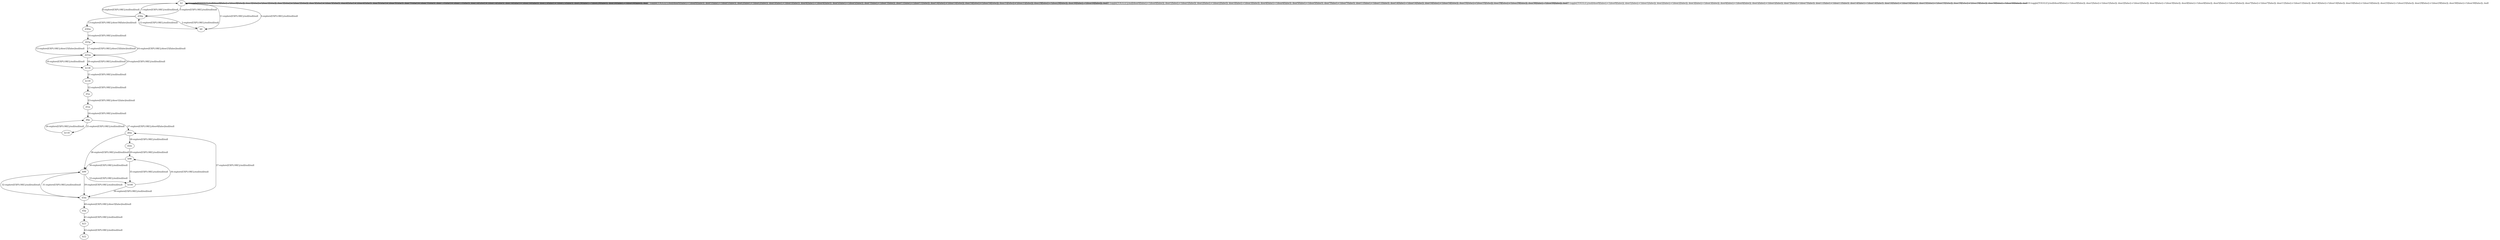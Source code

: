 # Total number of goals covered by this test: 2
# b23 --> b22
# d3p --> b23

digraph g {
"b1" -> "d30p" [label = "1-explore[EXPLORE];/null/null/null"];
"d30p" -> "b0" [label = "2-explore[EXPLORE];/null/null/null"];
"b0" -> "b1" [label = "3-explore[EXPLORE];/null/null/null"];
"b1" -> "b1" [label = "4-toggle[TOGGLE];/null/door0[false]:=!(door0[false]); door1[false]:=!(door1[false]); door2[false]:=!(door2[false]); door3[false]:=!(door3[false]); door4[false]:=!(door4[false]); door5[false]:=!(door5[false]); door7[false]:=!(door7[false]); door11[false]:=!(door11[false]); door14[false]:=!(door14[false]); door16[false]:=!(door16[false]); door25[false]:=!(door25[false]); door29[false]:=!(door29[false]); door30[false]:=!(door30[false]); /null"];
"b1" -> "d30p" [label = "5-explore[EXPLORE];/null/null/null"];
"d30p" -> "b1" [label = "6-explore[EXPLORE];/null/null/null"];
"b1" -> "b1" [label = "7-toggle[TOGGLE];/null/door0[false]:=!(door0[false]); door1[false]:=!(door1[false]); door2[false]:=!(door2[false]); door3[false]:=!(door3[false]); door4[false]:=!(door4[false]); door5[false]:=!(door5[false]); door7[false]:=!(door7[false]); door11[false]:=!(door11[false]); door14[false]:=!(door14[false]); door16[false]:=!(door16[false]); door25[false]:=!(door25[false]); door29[false]:=!(door29[false]); door30[false]:=!(door30[false]); /null"];
"b1" -> "b1" [label = "8-toggle[TOGGLE];/null/door0[false]:=!(door0[false]); door1[false]:=!(door1[false]); door2[false]:=!(door2[false]); door3[false]:=!(door3[false]); door4[false]:=!(door4[false]); door5[false]:=!(door5[false]); door7[false]:=!(door7[false]); door11[false]:=!(door11[false]); door14[false]:=!(door14[false]); door16[false]:=!(door16[false]); door25[false]:=!(door25[false]); door29[false]:=!(door29[false]); door30[false]:=!(door30[false]); /null"];
"b1" -> "b1" [label = "9-toggle[TOGGLE];/null/door0[false]:=!(door0[false]); door1[false]:=!(door1[false]); door2[false]:=!(door2[false]); door3[false]:=!(door3[false]); door4[false]:=!(door4[false]); door5[false]:=!(door5[false]); door7[false]:=!(door7[false]); door11[false]:=!(door11[false]); door14[false]:=!(door14[false]); door16[false]:=!(door16[false]); door25[false]:=!(door25[false]); door29[false]:=!(door29[false]); door30[false]:=!(door30[false]); /null"];
"b1" -> "b1" [label = "10-toggle[TOGGLE];/null/door0[false]:=!(door0[false]); door1[false]:=!(door1[false]); door2[false]:=!(door2[false]); door3[false]:=!(door3[false]); door4[false]:=!(door4[false]); door5[false]:=!(door5[false]); door7[false]:=!(door7[false]); door11[false]:=!(door11[false]); door14[false]:=!(door14[false]); door16[false]:=!(door16[false]); door25[false]:=!(door25[false]); door29[false]:=!(door29[false]); door30[false]:=!(door30[false]); /null"];
"b1" -> "b0" [label = "11-explore[EXPLORE];/null/null/null"];
"b0" -> "d30p" [label = "12-explore[EXPLORE];/null/null/null"];
"d30p" -> "d30m" [label = "13-explore[EXPLORE];/door30[false]/null/null"];
"d30m" -> "d25p" [label = "14-explore[EXPLORE];/null/null/null"];
"d25p" -> "d25m" [label = "15-explore[EXPLORE];/door25[false]/null/null"];
"d25m" -> "d25p" [label = "16-explore[EXPLORE];/door25[false]/null/null"];
"d25p" -> "d25m" [label = "17-explore[EXPLORE];/door25[false]/null/null"];
"d25m" -> "b138" [label = "18-explore[EXPLORE];/null/null/null"];
"b138" -> "d25m" [label = "19-explore[EXPLORE];/null/null/null"];
"d25m" -> "b138" [label = "20-explore[EXPLORE];/null/null/null"];
"b138" -> "b139" [label = "21-explore[EXPLORE];/null/null/null"];
"b139" -> "d1p" [label = "22-explore[EXPLORE];/null/null/null"];
"d1p" -> "d1m" [label = "23-explore[EXPLORE];/door1[false]/null/null"];
"d1m" -> "d0p" [label = "24-explore[EXPLORE];/null/null/null"];
"d0p" -> "b118" [label = "25-explore[EXPLORE];/null/null/null"];
"b118" -> "d0p" [label = "26-explore[EXPLORE];/null/null/null"];
"d0p" -> "d0m" [label = "27-explore[EXPLORE];/door0[false]/null/null"];
"d0m" -> "d2m" [label = "28-explore[EXPLORE];/null/null/null"];
"d2m" -> "b98" [label = "29-explore[EXPLORE];/null/null/null"];
"b98" -> "b99" [label = "30-explore[EXPLORE];/null/null/null"];
"b99" -> "d3m" [label = "31-explore[EXPLORE];/null/null/null"];
"d3m" -> "b99" [label = "32-explore[EXPLORE];/null/null/null"];
"b99" -> "b100" [label = "33-explore[EXPLORE];/null/null/null"];
"b100" -> "b98" [label = "34-explore[EXPLORE];/null/null/null"];
"b98" -> "b100" [label = "35-explore[EXPLORE];/null/null/null"];
"b100" -> "d3m" [label = "36-explore[EXPLORE];/null/null/null"];
"d3m" -> "d0m" [label = "37-explore[EXPLORE];/null/null/null"];
"d0m" -> "b99" [label = "38-explore[EXPLORE];/null/null/null"];
"b99" -> "d3m" [label = "39-explore[EXPLORE];/null/null/null"];
"d3m" -> "d3p" [label = "40-explore[EXPLORE];/door3[false]/null/null"];
"d3p" -> "b23" [label = "41-explore[EXPLORE];/null/null/null"];
"b23" -> "b22" [label = "42-explore[EXPLORE];/null/null/null"];
}